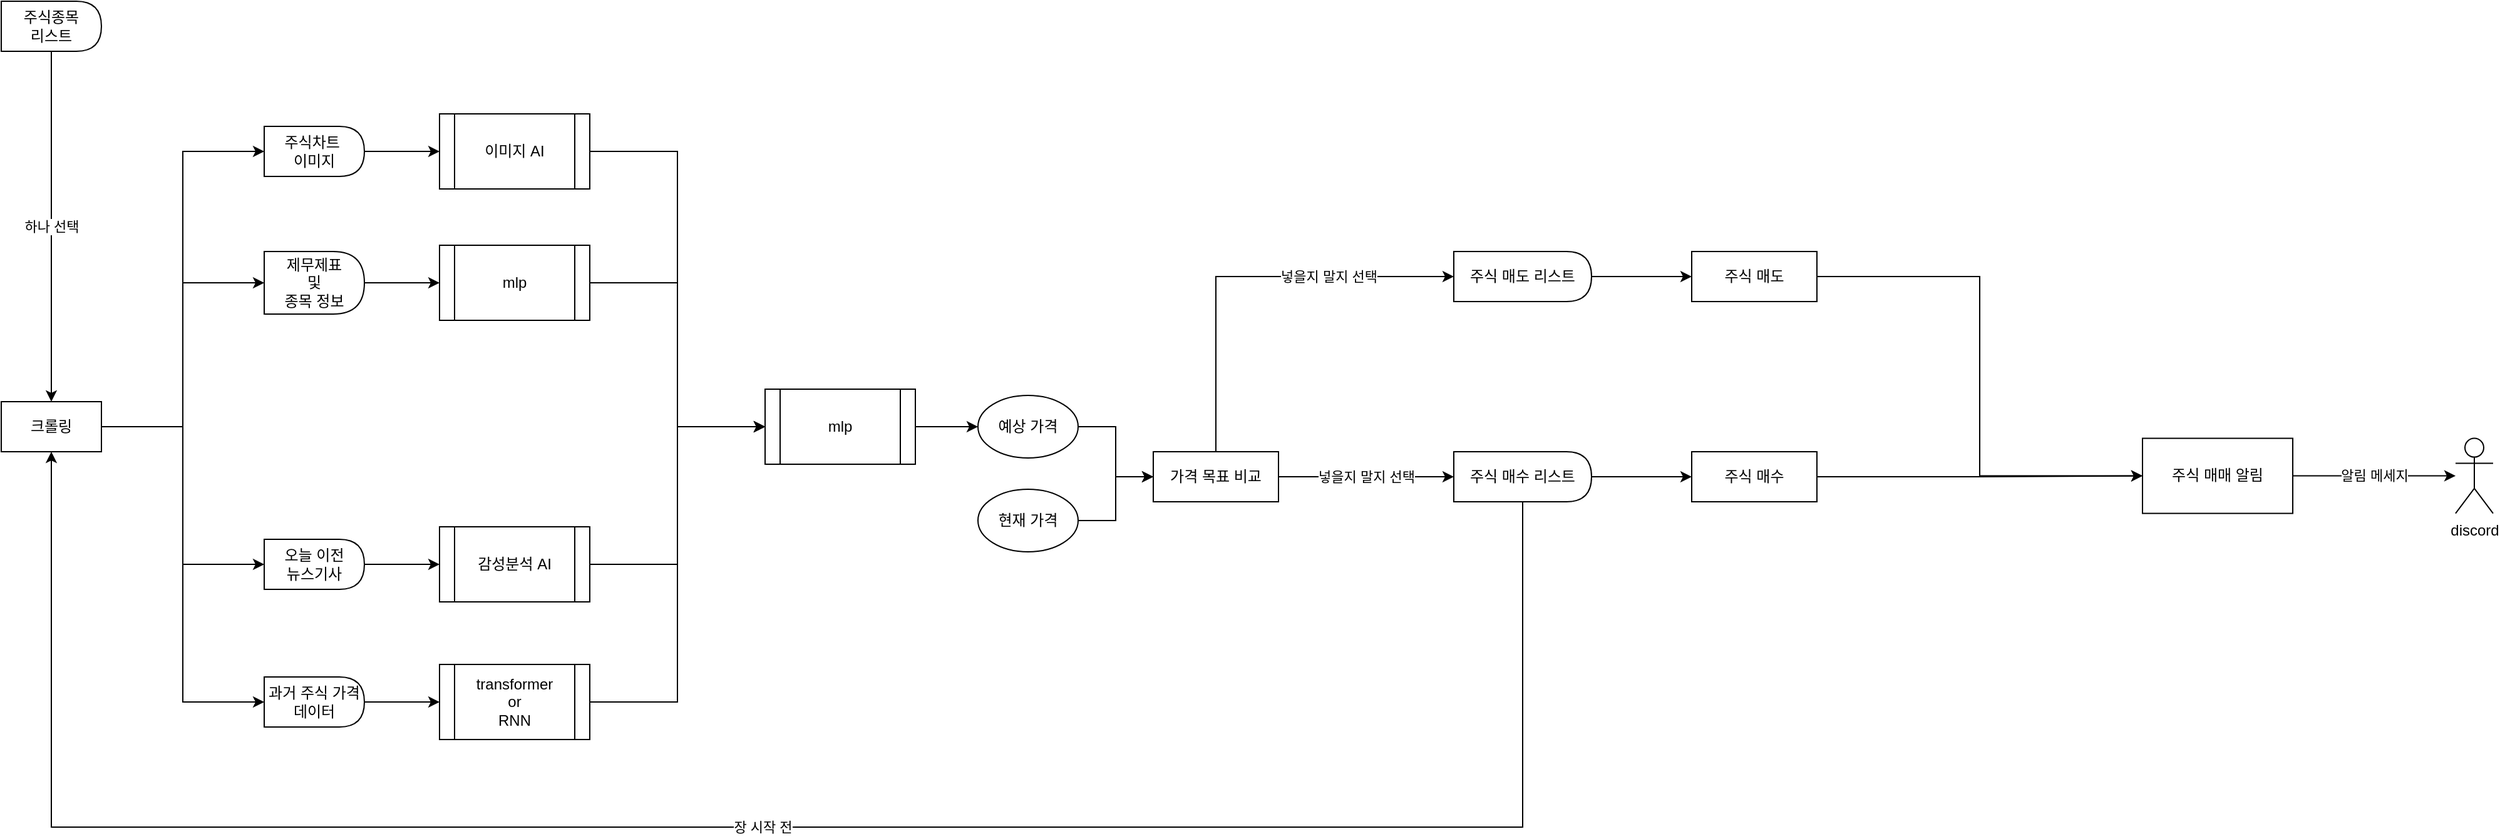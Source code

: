<mxfile version="25.0.3">
  <diagram name="Page-1" id="c7558073-3199-34d8-9f00-42111426c3f3">
    <mxGraphModel dx="2900" dy="879" grid="1" gridSize="10" guides="1" tooltips="1" connect="1" arrows="1" fold="1" page="1" pageScale="1" pageWidth="1100" pageHeight="1700" background="none" math="0" shadow="0">
      <root>
        <mxCell id="0" />
        <mxCell id="1" parent="0" />
        <mxCell id="AFegHEFUYES55JKBaeoe-96" value="discord" style="shape=umlActor;verticalLabelPosition=bottom;verticalAlign=top;html=1;outlineConnect=0;" vertex="1" parent="1">
          <mxGeometry x="1000" y="449.29" width="30" height="60" as="geometry" />
        </mxCell>
        <mxCell id="AFegHEFUYES55JKBaeoe-104" value="알림 메세지" style="edgeStyle=orthogonalEdgeStyle;rounded=0;orthogonalLoop=1;jettySize=auto;html=1;exitX=1;exitY=0.5;exitDx=0;exitDy=0;" edge="1" parent="1" source="AFegHEFUYES55JKBaeoe-100" target="AFegHEFUYES55JKBaeoe-96">
          <mxGeometry relative="1" as="geometry" />
        </mxCell>
        <mxCell id="AFegHEFUYES55JKBaeoe-100" value="주식 매매 알림" style="rounded=0;whiteSpace=wrap;html=1;" vertex="1" parent="1">
          <mxGeometry x="750" y="449.29" width="120" height="60" as="geometry" />
        </mxCell>
        <mxCell id="AFegHEFUYES55JKBaeoe-101" style="edgeStyle=orthogonalEdgeStyle;rounded=0;orthogonalLoop=1;jettySize=auto;html=1;exitX=0.5;exitY=1;exitDx=0;exitDy=0;" edge="1" parent="1" source="AFegHEFUYES55JKBaeoe-100" target="AFegHEFUYES55JKBaeoe-100">
          <mxGeometry relative="1" as="geometry" />
        </mxCell>
        <mxCell id="AFegHEFUYES55JKBaeoe-136" value="하나 선택" style="edgeStyle=orthogonalEdgeStyle;rounded=0;orthogonalLoop=1;jettySize=auto;html=1;exitX=0.5;exitY=1;exitDx=0;exitDy=0;entryX=0.5;entryY=0;entryDx=0;entryDy=0;" edge="1" parent="1" source="AFegHEFUYES55JKBaeoe-112" target="AFegHEFUYES55JKBaeoe-130">
          <mxGeometry relative="1" as="geometry" />
        </mxCell>
        <mxCell id="AFegHEFUYES55JKBaeoe-112" value="주식종목&lt;div&gt;리스트&lt;/div&gt;" style="shape=delay;whiteSpace=wrap;html=1;" vertex="1" parent="1">
          <mxGeometry x="-960" y="100" width="80" height="40" as="geometry" />
        </mxCell>
        <mxCell id="AFegHEFUYES55JKBaeoe-134" style="edgeStyle=orthogonalEdgeStyle;rounded=0;orthogonalLoop=1;jettySize=auto;html=1;exitX=1;exitY=0.5;exitDx=0;exitDy=0;entryX=0;entryY=0.5;entryDx=0;entryDy=0;" edge="1" parent="1" source="AFegHEFUYES55JKBaeoe-113" target="AFegHEFUYES55JKBaeoe-122">
          <mxGeometry relative="1" as="geometry" />
        </mxCell>
        <mxCell id="AFegHEFUYES55JKBaeoe-113" value="과거 주식 가격 데이터" style="shape=delay;whiteSpace=wrap;html=1;" vertex="1" parent="1">
          <mxGeometry x="-750" y="640" width="80" height="40" as="geometry" />
        </mxCell>
        <mxCell id="AFegHEFUYES55JKBaeoe-131" style="edgeStyle=orthogonalEdgeStyle;rounded=0;orthogonalLoop=1;jettySize=auto;html=1;exitX=1;exitY=0.5;exitDx=0;exitDy=0;entryX=0;entryY=0.5;entryDx=0;entryDy=0;" edge="1" parent="1" source="AFegHEFUYES55JKBaeoe-114" target="AFegHEFUYES55JKBaeoe-120">
          <mxGeometry relative="1" as="geometry" />
        </mxCell>
        <mxCell id="AFegHEFUYES55JKBaeoe-114" value="주식차트&amp;nbsp;&lt;div&gt;이미지&lt;/div&gt;" style="shape=delay;whiteSpace=wrap;html=1;" vertex="1" parent="1">
          <mxGeometry x="-750" y="200" width="80" height="40" as="geometry" />
        </mxCell>
        <mxCell id="AFegHEFUYES55JKBaeoe-133" style="edgeStyle=orthogonalEdgeStyle;rounded=0;orthogonalLoop=1;jettySize=auto;html=1;exitX=1;exitY=0.5;exitDx=0;exitDy=0;entryX=0;entryY=0.5;entryDx=0;entryDy=0;" edge="1" parent="1" source="AFegHEFUYES55JKBaeoe-115" target="AFegHEFUYES55JKBaeoe-118">
          <mxGeometry relative="1" as="geometry" />
        </mxCell>
        <mxCell id="AFegHEFUYES55JKBaeoe-115" value="오늘 이전&lt;div&gt;뉴스기사&lt;/div&gt;" style="shape=delay;whiteSpace=wrap;html=1;" vertex="1" parent="1">
          <mxGeometry x="-750" y="530" width="80" height="40" as="geometry" />
        </mxCell>
        <mxCell id="AFegHEFUYES55JKBaeoe-132" style="edgeStyle=orthogonalEdgeStyle;rounded=0;orthogonalLoop=1;jettySize=auto;html=1;exitX=1;exitY=0.5;exitDx=0;exitDy=0;entryX=0;entryY=0.5;entryDx=0;entryDy=0;" edge="1" parent="1" source="AFegHEFUYES55JKBaeoe-117" target="AFegHEFUYES55JKBaeoe-125">
          <mxGeometry relative="1" as="geometry" />
        </mxCell>
        <mxCell id="AFegHEFUYES55JKBaeoe-117" value="제무제표&lt;div&gt;및&lt;/div&gt;&lt;div&gt;종목 정보&lt;/div&gt;" style="shape=delay;whiteSpace=wrap;html=1;" vertex="1" parent="1">
          <mxGeometry x="-750" y="300" width="80" height="50" as="geometry" />
        </mxCell>
        <mxCell id="AFegHEFUYES55JKBaeoe-145" style="edgeStyle=orthogonalEdgeStyle;rounded=0;orthogonalLoop=1;jettySize=auto;html=1;exitX=1;exitY=0.5;exitDx=0;exitDy=0;entryX=0;entryY=0.5;entryDx=0;entryDy=0;" edge="1" parent="1" source="AFegHEFUYES55JKBaeoe-118" target="AFegHEFUYES55JKBaeoe-121">
          <mxGeometry relative="1" as="geometry" />
        </mxCell>
        <mxCell id="AFegHEFUYES55JKBaeoe-118" value="감성분석 AI" style="shape=process;whiteSpace=wrap;html=1;backgroundOutline=1;" vertex="1" parent="1">
          <mxGeometry x="-610" y="520" width="120" height="60" as="geometry" />
        </mxCell>
        <mxCell id="AFegHEFUYES55JKBaeoe-142" style="edgeStyle=orthogonalEdgeStyle;rounded=0;orthogonalLoop=1;jettySize=auto;html=1;exitX=1;exitY=0.5;exitDx=0;exitDy=0;entryX=0;entryY=0.5;entryDx=0;entryDy=0;" edge="1" parent="1" source="AFegHEFUYES55JKBaeoe-120" target="AFegHEFUYES55JKBaeoe-121">
          <mxGeometry relative="1" as="geometry" />
        </mxCell>
        <mxCell id="AFegHEFUYES55JKBaeoe-120" value="이미지 AI" style="shape=process;whiteSpace=wrap;html=1;backgroundOutline=1;" vertex="1" parent="1">
          <mxGeometry x="-610" y="190" width="120" height="60" as="geometry" />
        </mxCell>
        <mxCell id="AFegHEFUYES55JKBaeoe-155" style="edgeStyle=orthogonalEdgeStyle;rounded=0;orthogonalLoop=1;jettySize=auto;html=1;exitX=1;exitY=0.5;exitDx=0;exitDy=0;" edge="1" parent="1" source="AFegHEFUYES55JKBaeoe-121" target="AFegHEFUYES55JKBaeoe-154">
          <mxGeometry relative="1" as="geometry" />
        </mxCell>
        <mxCell id="AFegHEFUYES55JKBaeoe-121" value="mlp" style="shape=process;whiteSpace=wrap;html=1;backgroundOutline=1;" vertex="1" parent="1">
          <mxGeometry x="-350" y="410" width="120" height="60" as="geometry" />
        </mxCell>
        <mxCell id="AFegHEFUYES55JKBaeoe-146" style="edgeStyle=orthogonalEdgeStyle;rounded=0;orthogonalLoop=1;jettySize=auto;html=1;exitX=1;exitY=0.5;exitDx=0;exitDy=0;entryX=0;entryY=0.5;entryDx=0;entryDy=0;" edge="1" parent="1" source="AFegHEFUYES55JKBaeoe-122" target="AFegHEFUYES55JKBaeoe-121">
          <mxGeometry relative="1" as="geometry" />
        </mxCell>
        <mxCell id="AFegHEFUYES55JKBaeoe-122" value="transformer&lt;div&gt;or&lt;br&gt;&lt;div&gt;RNN&lt;/div&gt;&lt;/div&gt;" style="shape=process;whiteSpace=wrap;html=1;backgroundOutline=1;" vertex="1" parent="1">
          <mxGeometry x="-610" y="630" width="120" height="60" as="geometry" />
        </mxCell>
        <mxCell id="AFegHEFUYES55JKBaeoe-144" style="edgeStyle=orthogonalEdgeStyle;rounded=0;orthogonalLoop=1;jettySize=auto;html=1;exitX=1;exitY=0.5;exitDx=0;exitDy=0;entryX=0;entryY=0.5;entryDx=0;entryDy=0;" edge="1" parent="1" source="AFegHEFUYES55JKBaeoe-125" target="AFegHEFUYES55JKBaeoe-121">
          <mxGeometry relative="1" as="geometry" />
        </mxCell>
        <mxCell id="AFegHEFUYES55JKBaeoe-125" value="mlp" style="shape=process;whiteSpace=wrap;html=1;backgroundOutline=1;" vertex="1" parent="1">
          <mxGeometry x="-610" y="295" width="120" height="60" as="geometry" />
        </mxCell>
        <mxCell id="AFegHEFUYES55JKBaeoe-137" style="edgeStyle=orthogonalEdgeStyle;rounded=0;orthogonalLoop=1;jettySize=auto;html=1;exitX=1;exitY=0.5;exitDx=0;exitDy=0;entryX=0;entryY=0.5;entryDx=0;entryDy=0;" edge="1" parent="1" source="AFegHEFUYES55JKBaeoe-130" target="AFegHEFUYES55JKBaeoe-117">
          <mxGeometry relative="1" as="geometry" />
        </mxCell>
        <mxCell id="AFegHEFUYES55JKBaeoe-138" style="edgeStyle=orthogonalEdgeStyle;rounded=0;orthogonalLoop=1;jettySize=auto;html=1;exitX=1;exitY=0.5;exitDx=0;exitDy=0;entryX=0;entryY=0.5;entryDx=0;entryDy=0;" edge="1" parent="1" source="AFegHEFUYES55JKBaeoe-130" target="AFegHEFUYES55JKBaeoe-114">
          <mxGeometry relative="1" as="geometry" />
        </mxCell>
        <mxCell id="AFegHEFUYES55JKBaeoe-139" style="edgeStyle=orthogonalEdgeStyle;rounded=0;orthogonalLoop=1;jettySize=auto;html=1;exitX=1;exitY=0.5;exitDx=0;exitDy=0;entryX=0;entryY=0.5;entryDx=0;entryDy=0;" edge="1" parent="1" source="AFegHEFUYES55JKBaeoe-130" target="AFegHEFUYES55JKBaeoe-115">
          <mxGeometry relative="1" as="geometry" />
        </mxCell>
        <mxCell id="AFegHEFUYES55JKBaeoe-140" style="edgeStyle=orthogonalEdgeStyle;rounded=0;orthogonalLoop=1;jettySize=auto;html=1;exitX=1;exitY=0.5;exitDx=0;exitDy=0;entryX=0;entryY=0.5;entryDx=0;entryDy=0;" edge="1" parent="1" source="AFegHEFUYES55JKBaeoe-130" target="AFegHEFUYES55JKBaeoe-113">
          <mxGeometry relative="1" as="geometry" />
        </mxCell>
        <mxCell id="AFegHEFUYES55JKBaeoe-130" value="크롤링" style="rounded=0;whiteSpace=wrap;html=1;" vertex="1" parent="1">
          <mxGeometry x="-960" y="420" width="80" height="40" as="geometry" />
        </mxCell>
        <mxCell id="AFegHEFUYES55JKBaeoe-158" style="edgeStyle=orthogonalEdgeStyle;rounded=0;orthogonalLoop=1;jettySize=auto;html=1;exitX=1;exitY=0.5;exitDx=0;exitDy=0;entryX=0;entryY=0.5;entryDx=0;entryDy=0;" edge="1" parent="1" source="AFegHEFUYES55JKBaeoe-153" target="AFegHEFUYES55JKBaeoe-156">
          <mxGeometry relative="1" as="geometry" />
        </mxCell>
        <mxCell id="AFegHEFUYES55JKBaeoe-153" value="현재 가격" style="ellipse;whiteSpace=wrap;html=1;" vertex="1" parent="1">
          <mxGeometry x="-180" y="490" width="80" height="50" as="geometry" />
        </mxCell>
        <mxCell id="AFegHEFUYES55JKBaeoe-157" style="edgeStyle=orthogonalEdgeStyle;rounded=0;orthogonalLoop=1;jettySize=auto;html=1;exitX=1;exitY=0.5;exitDx=0;exitDy=0;entryX=0;entryY=0.5;entryDx=0;entryDy=0;" edge="1" parent="1" source="AFegHEFUYES55JKBaeoe-154" target="AFegHEFUYES55JKBaeoe-156">
          <mxGeometry relative="1" as="geometry" />
        </mxCell>
        <mxCell id="AFegHEFUYES55JKBaeoe-154" value="예상 가격" style="ellipse;whiteSpace=wrap;html=1;" vertex="1" parent="1">
          <mxGeometry x="-180" y="415" width="80" height="50" as="geometry" />
        </mxCell>
        <mxCell id="AFegHEFUYES55JKBaeoe-159" value="넣을지 말지 선택" style="edgeStyle=orthogonalEdgeStyle;rounded=0;orthogonalLoop=1;jettySize=auto;html=1;exitX=1;exitY=0.5;exitDx=0;exitDy=0;entryX=0;entryY=0.5;entryDx=0;entryDy=0;" edge="1" parent="1" source="AFegHEFUYES55JKBaeoe-156" target="AFegHEFUYES55JKBaeoe-164">
          <mxGeometry relative="1" as="geometry">
            <mxPoint x="210" y="480" as="targetPoint" />
          </mxGeometry>
        </mxCell>
        <mxCell id="AFegHEFUYES55JKBaeoe-173" value="넣을지 말지 선택" style="edgeStyle=orthogonalEdgeStyle;rounded=0;orthogonalLoop=1;jettySize=auto;html=1;exitX=0.5;exitY=0;exitDx=0;exitDy=0;entryX=0;entryY=0.5;entryDx=0;entryDy=0;" edge="1" parent="1" source="AFegHEFUYES55JKBaeoe-156" target="AFegHEFUYES55JKBaeoe-169">
          <mxGeometry x="0.394" relative="1" as="geometry">
            <mxPoint as="offset" />
          </mxGeometry>
        </mxCell>
        <mxCell id="AFegHEFUYES55JKBaeoe-156" value="가격 목표 비교" style="rounded=0;whiteSpace=wrap;html=1;" vertex="1" parent="1">
          <mxGeometry x="-40" y="460" width="100" height="40" as="geometry" />
        </mxCell>
        <mxCell id="AFegHEFUYES55JKBaeoe-166" style="edgeStyle=orthogonalEdgeStyle;rounded=0;orthogonalLoop=1;jettySize=auto;html=1;exitX=1;exitY=0.5;exitDx=0;exitDy=0;entryX=0;entryY=0.5;entryDx=0;entryDy=0;" edge="1" parent="1" source="AFegHEFUYES55JKBaeoe-164" target="AFegHEFUYES55JKBaeoe-165">
          <mxGeometry relative="1" as="geometry" />
        </mxCell>
        <mxCell id="AFegHEFUYES55JKBaeoe-168" value="장 시작 전" style="edgeStyle=orthogonalEdgeStyle;rounded=0;orthogonalLoop=1;jettySize=auto;html=1;entryX=0.5;entryY=1;entryDx=0;entryDy=0;" edge="1" parent="1" source="AFegHEFUYES55JKBaeoe-164" target="AFegHEFUYES55JKBaeoe-130">
          <mxGeometry relative="1" as="geometry">
            <Array as="points">
              <mxPoint x="255" y="760" />
              <mxPoint x="-920" y="760" />
            </Array>
          </mxGeometry>
        </mxCell>
        <mxCell id="AFegHEFUYES55JKBaeoe-164" value="주식 매수 리스트" style="shape=delay;whiteSpace=wrap;html=1;" vertex="1" parent="1">
          <mxGeometry x="200" y="460" width="110" height="40" as="geometry" />
        </mxCell>
        <mxCell id="AFegHEFUYES55JKBaeoe-167" style="edgeStyle=orthogonalEdgeStyle;rounded=0;orthogonalLoop=1;jettySize=auto;html=1;exitX=1;exitY=0.5;exitDx=0;exitDy=0;entryX=0;entryY=0.5;entryDx=0;entryDy=0;" edge="1" parent="1" source="AFegHEFUYES55JKBaeoe-165" target="AFegHEFUYES55JKBaeoe-100">
          <mxGeometry relative="1" as="geometry" />
        </mxCell>
        <mxCell id="AFegHEFUYES55JKBaeoe-165" value="주식 매수" style="rounded=0;whiteSpace=wrap;html=1;" vertex="1" parent="1">
          <mxGeometry x="390" y="460" width="100" height="40" as="geometry" />
        </mxCell>
        <mxCell id="AFegHEFUYES55JKBaeoe-171" style="edgeStyle=orthogonalEdgeStyle;rounded=0;orthogonalLoop=1;jettySize=auto;html=1;exitX=1;exitY=0.5;exitDx=0;exitDy=0;entryX=0;entryY=0.5;entryDx=0;entryDy=0;" edge="1" parent="1" source="AFegHEFUYES55JKBaeoe-169" target="AFegHEFUYES55JKBaeoe-170">
          <mxGeometry relative="1" as="geometry" />
        </mxCell>
        <mxCell id="AFegHEFUYES55JKBaeoe-169" value="주식 매도 리스트" style="shape=delay;whiteSpace=wrap;html=1;" vertex="1" parent="1">
          <mxGeometry x="200" y="300" width="110" height="40" as="geometry" />
        </mxCell>
        <mxCell id="AFegHEFUYES55JKBaeoe-172" style="edgeStyle=orthogonalEdgeStyle;rounded=0;orthogonalLoop=1;jettySize=auto;html=1;exitX=1;exitY=0.5;exitDx=0;exitDy=0;entryX=0;entryY=0.5;entryDx=0;entryDy=0;" edge="1" parent="1" source="AFegHEFUYES55JKBaeoe-170" target="AFegHEFUYES55JKBaeoe-100">
          <mxGeometry relative="1" as="geometry" />
        </mxCell>
        <mxCell id="AFegHEFUYES55JKBaeoe-170" value="주식 매도" style="rounded=0;whiteSpace=wrap;html=1;" vertex="1" parent="1">
          <mxGeometry x="390" y="300" width="100" height="40" as="geometry" />
        </mxCell>
      </root>
    </mxGraphModel>
  </diagram>
</mxfile>
